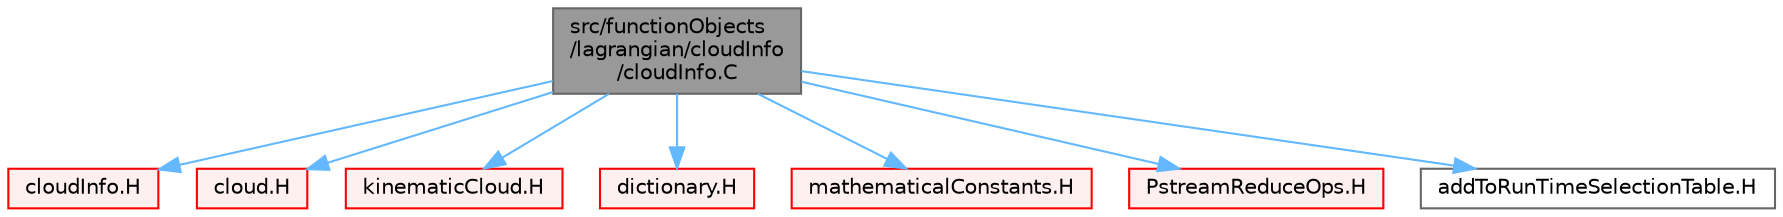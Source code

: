 digraph "src/functionObjects/lagrangian/cloudInfo/cloudInfo.C"
{
 // LATEX_PDF_SIZE
  bgcolor="transparent";
  edge [fontname=Helvetica,fontsize=10,labelfontname=Helvetica,labelfontsize=10];
  node [fontname=Helvetica,fontsize=10,shape=box,height=0.2,width=0.4];
  Node1 [id="Node000001",label="src/functionObjects\l/lagrangian/cloudInfo\l/cloudInfo.C",height=0.2,width=0.4,color="gray40", fillcolor="grey60", style="filled", fontcolor="black",tooltip=" "];
  Node1 -> Node2 [id="edge1_Node000001_Node000002",color="steelblue1",style="solid",tooltip=" "];
  Node2 [id="Node000002",label="cloudInfo.H",height=0.2,width=0.4,color="red", fillcolor="#FFF0F0", style="filled",URL="$cloudInfo_8H.html",tooltip=" "];
  Node1 -> Node259 [id="edge2_Node000001_Node000259",color="steelblue1",style="solid",tooltip=" "];
  Node259 [id="Node000259",label="cloud.H",height=0.2,width=0.4,color="red", fillcolor="#FFF0F0", style="filled",URL="$cloud_8H.html",tooltip=" "];
  Node1 -> Node263 [id="edge3_Node000001_Node000263",color="steelblue1",style="solid",tooltip=" "];
  Node263 [id="Node000263",label="kinematicCloud.H",height=0.2,width=0.4,color="red", fillcolor="#FFF0F0", style="filled",URL="$kinematicCloud_8H.html",tooltip=" "];
  Node1 -> Node164 [id="edge4_Node000001_Node000164",color="steelblue1",style="solid",tooltip=" "];
  Node164 [id="Node000164",label="dictionary.H",height=0.2,width=0.4,color="red", fillcolor="#FFF0F0", style="filled",URL="$dictionary_8H.html",tooltip=" "];
  Node1 -> Node276 [id="edge5_Node000001_Node000276",color="steelblue1",style="solid",tooltip=" "];
  Node276 [id="Node000276",label="mathematicalConstants.H",height=0.2,width=0.4,color="red", fillcolor="#FFF0F0", style="filled",URL="$mathematicalConstants_8H.html",tooltip=" "];
  Node1 -> Node277 [id="edge6_Node000001_Node000277",color="steelblue1",style="solid",tooltip=" "];
  Node277 [id="Node000277",label="PstreamReduceOps.H",height=0.2,width=0.4,color="red", fillcolor="#FFF0F0", style="filled",URL="$PstreamReduceOps_8H.html",tooltip="Inter-processor communication reduction functions."];
  Node1 -> Node279 [id="edge7_Node000001_Node000279",color="steelblue1",style="solid",tooltip=" "];
  Node279 [id="Node000279",label="addToRunTimeSelectionTable.H",height=0.2,width=0.4,color="grey40", fillcolor="white", style="filled",URL="$addToRunTimeSelectionTable_8H.html",tooltip="Macros for easy insertion into run-time selection tables."];
}
